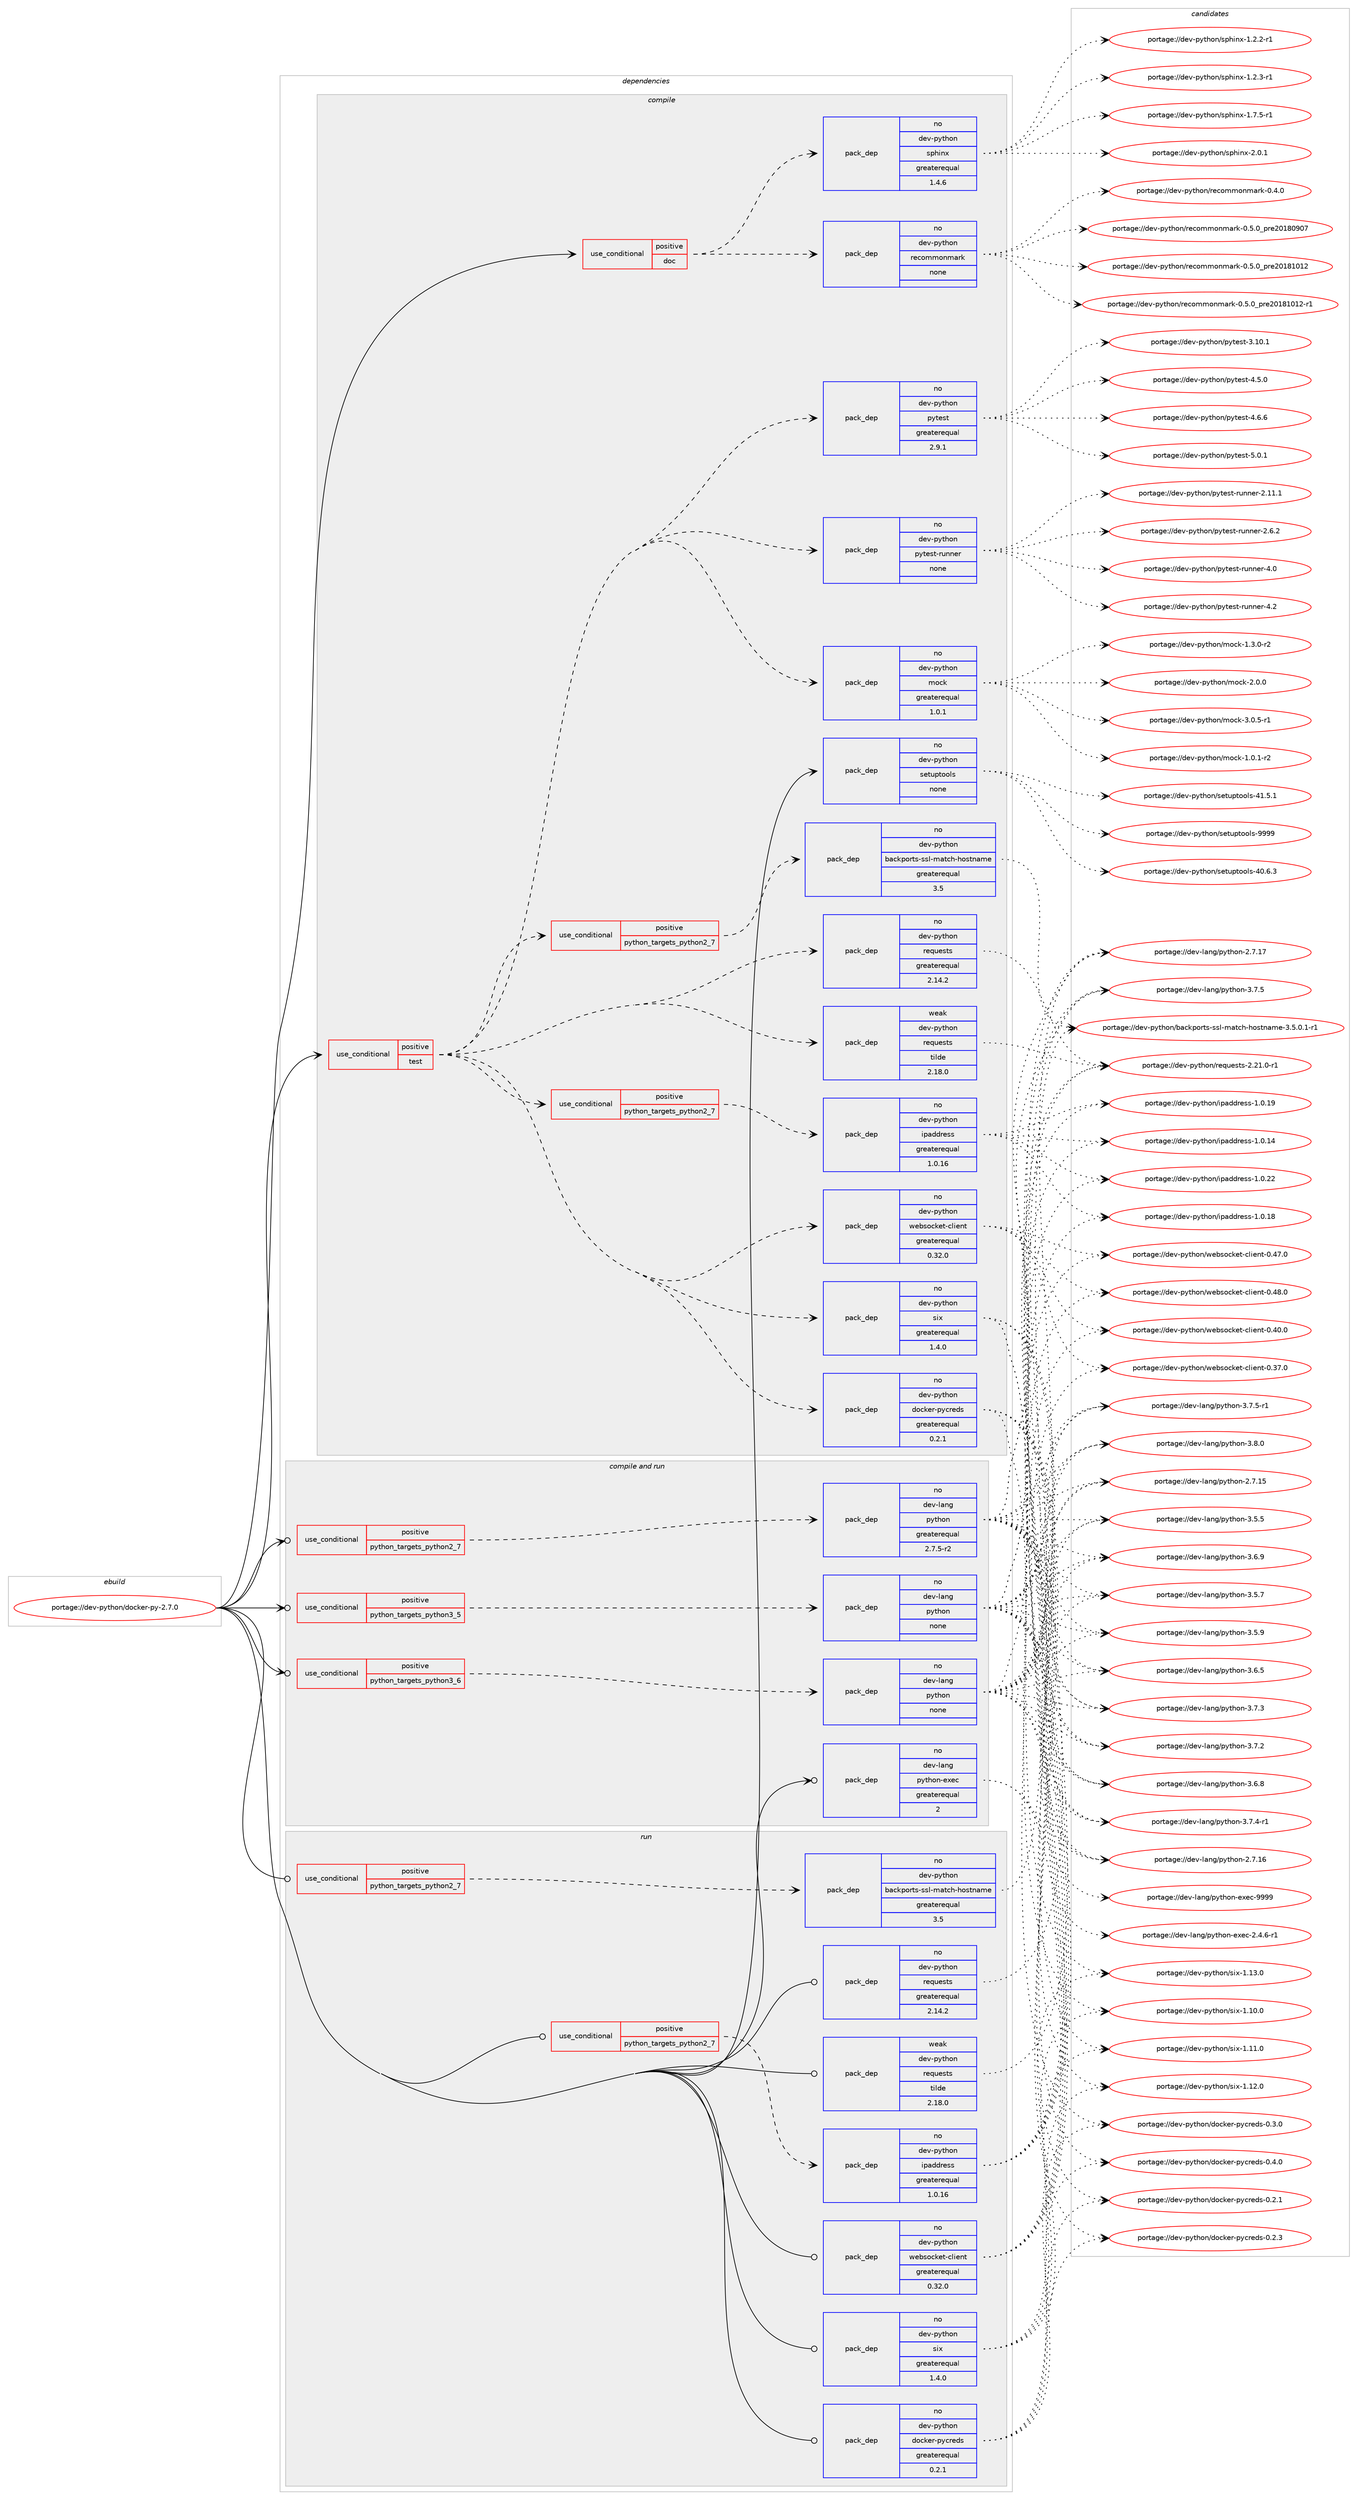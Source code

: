 digraph prolog {

# *************
# Graph options
# *************

newrank=true;
concentrate=true;
compound=true;
graph [rankdir=LR,fontname=Helvetica,fontsize=10,ranksep=1.5];#, ranksep=2.5, nodesep=0.2];
edge  [arrowhead=vee];
node  [fontname=Helvetica,fontsize=10];

# **********
# The ebuild
# **********

subgraph cluster_leftcol {
color=gray;
rank=same;
label=<<i>ebuild</i>>;
id [label="portage://dev-python/docker-py-2.7.0", color=red, width=4, href="../dev-python/docker-py-2.7.0.svg"];
}

# ****************
# The dependencies
# ****************

subgraph cluster_midcol {
color=gray;
label=<<i>dependencies</i>>;
subgraph cluster_compile {
fillcolor="#eeeeee";
style=filled;
label=<<i>compile</i>>;
subgraph cond27898 {
dependency137112 [label=<<TABLE BORDER="0" CELLBORDER="1" CELLSPACING="0" CELLPADDING="4"><TR><TD ROWSPAN="3" CELLPADDING="10">use_conditional</TD></TR><TR><TD>positive</TD></TR><TR><TD>doc</TD></TR></TABLE>>, shape=none, color=red];
subgraph pack105901 {
dependency137113 [label=<<TABLE BORDER="0" CELLBORDER="1" CELLSPACING="0" CELLPADDING="4" WIDTH="220"><TR><TD ROWSPAN="6" CELLPADDING="30">pack_dep</TD></TR><TR><TD WIDTH="110">no</TD></TR><TR><TD>dev-python</TD></TR><TR><TD>recommonmark</TD></TR><TR><TD>none</TD></TR><TR><TD></TD></TR></TABLE>>, shape=none, color=blue];
}
dependency137112:e -> dependency137113:w [weight=20,style="dashed",arrowhead="vee"];
subgraph pack105902 {
dependency137114 [label=<<TABLE BORDER="0" CELLBORDER="1" CELLSPACING="0" CELLPADDING="4" WIDTH="220"><TR><TD ROWSPAN="6" CELLPADDING="30">pack_dep</TD></TR><TR><TD WIDTH="110">no</TD></TR><TR><TD>dev-python</TD></TR><TR><TD>sphinx</TD></TR><TR><TD>greaterequal</TD></TR><TR><TD>1.4.6</TD></TR></TABLE>>, shape=none, color=blue];
}
dependency137112:e -> dependency137114:w [weight=20,style="dashed",arrowhead="vee"];
}
id:e -> dependency137112:w [weight=20,style="solid",arrowhead="vee"];
subgraph cond27899 {
dependency137115 [label=<<TABLE BORDER="0" CELLBORDER="1" CELLSPACING="0" CELLPADDING="4"><TR><TD ROWSPAN="3" CELLPADDING="10">use_conditional</TD></TR><TR><TD>positive</TD></TR><TR><TD>test</TD></TR></TABLE>>, shape=none, color=red];
subgraph pack105903 {
dependency137116 [label=<<TABLE BORDER="0" CELLBORDER="1" CELLSPACING="0" CELLPADDING="4" WIDTH="220"><TR><TD ROWSPAN="6" CELLPADDING="30">pack_dep</TD></TR><TR><TD WIDTH="110">no</TD></TR><TR><TD>dev-python</TD></TR><TR><TD>docker-pycreds</TD></TR><TR><TD>greaterequal</TD></TR><TR><TD>0.2.1</TD></TR></TABLE>>, shape=none, color=blue];
}
dependency137115:e -> dependency137116:w [weight=20,style="dashed",arrowhead="vee"];
subgraph pack105904 {
dependency137117 [label=<<TABLE BORDER="0" CELLBORDER="1" CELLSPACING="0" CELLPADDING="4" WIDTH="220"><TR><TD ROWSPAN="6" CELLPADDING="30">pack_dep</TD></TR><TR><TD WIDTH="110">weak</TD></TR><TR><TD>dev-python</TD></TR><TR><TD>requests</TD></TR><TR><TD>tilde</TD></TR><TR><TD>2.18.0</TD></TR></TABLE>>, shape=none, color=blue];
}
dependency137115:e -> dependency137117:w [weight=20,style="dashed",arrowhead="vee"];
subgraph pack105905 {
dependency137118 [label=<<TABLE BORDER="0" CELLBORDER="1" CELLSPACING="0" CELLPADDING="4" WIDTH="220"><TR><TD ROWSPAN="6" CELLPADDING="30">pack_dep</TD></TR><TR><TD WIDTH="110">no</TD></TR><TR><TD>dev-python</TD></TR><TR><TD>requests</TD></TR><TR><TD>greaterequal</TD></TR><TR><TD>2.14.2</TD></TR></TABLE>>, shape=none, color=blue];
}
dependency137115:e -> dependency137118:w [weight=20,style="dashed",arrowhead="vee"];
subgraph pack105906 {
dependency137119 [label=<<TABLE BORDER="0" CELLBORDER="1" CELLSPACING="0" CELLPADDING="4" WIDTH="220"><TR><TD ROWSPAN="6" CELLPADDING="30">pack_dep</TD></TR><TR><TD WIDTH="110">no</TD></TR><TR><TD>dev-python</TD></TR><TR><TD>six</TD></TR><TR><TD>greaterequal</TD></TR><TR><TD>1.4.0</TD></TR></TABLE>>, shape=none, color=blue];
}
dependency137115:e -> dependency137119:w [weight=20,style="dashed",arrowhead="vee"];
subgraph pack105907 {
dependency137120 [label=<<TABLE BORDER="0" CELLBORDER="1" CELLSPACING="0" CELLPADDING="4" WIDTH="220"><TR><TD ROWSPAN="6" CELLPADDING="30">pack_dep</TD></TR><TR><TD WIDTH="110">no</TD></TR><TR><TD>dev-python</TD></TR><TR><TD>websocket-client</TD></TR><TR><TD>greaterequal</TD></TR><TR><TD>0.32.0</TD></TR></TABLE>>, shape=none, color=blue];
}
dependency137115:e -> dependency137120:w [weight=20,style="dashed",arrowhead="vee"];
subgraph cond27900 {
dependency137121 [label=<<TABLE BORDER="0" CELLBORDER="1" CELLSPACING="0" CELLPADDING="4"><TR><TD ROWSPAN="3" CELLPADDING="10">use_conditional</TD></TR><TR><TD>positive</TD></TR><TR><TD>python_targets_python2_7</TD></TR></TABLE>>, shape=none, color=red];
subgraph pack105908 {
dependency137122 [label=<<TABLE BORDER="0" CELLBORDER="1" CELLSPACING="0" CELLPADDING="4" WIDTH="220"><TR><TD ROWSPAN="6" CELLPADDING="30">pack_dep</TD></TR><TR><TD WIDTH="110">no</TD></TR><TR><TD>dev-python</TD></TR><TR><TD>backports-ssl-match-hostname</TD></TR><TR><TD>greaterequal</TD></TR><TR><TD>3.5</TD></TR></TABLE>>, shape=none, color=blue];
}
dependency137121:e -> dependency137122:w [weight=20,style="dashed",arrowhead="vee"];
}
dependency137115:e -> dependency137121:w [weight=20,style="dashed",arrowhead="vee"];
subgraph cond27901 {
dependency137123 [label=<<TABLE BORDER="0" CELLBORDER="1" CELLSPACING="0" CELLPADDING="4"><TR><TD ROWSPAN="3" CELLPADDING="10">use_conditional</TD></TR><TR><TD>positive</TD></TR><TR><TD>python_targets_python2_7</TD></TR></TABLE>>, shape=none, color=red];
subgraph pack105909 {
dependency137124 [label=<<TABLE BORDER="0" CELLBORDER="1" CELLSPACING="0" CELLPADDING="4" WIDTH="220"><TR><TD ROWSPAN="6" CELLPADDING="30">pack_dep</TD></TR><TR><TD WIDTH="110">no</TD></TR><TR><TD>dev-python</TD></TR><TR><TD>ipaddress</TD></TR><TR><TD>greaterequal</TD></TR><TR><TD>1.0.16</TD></TR></TABLE>>, shape=none, color=blue];
}
dependency137123:e -> dependency137124:w [weight=20,style="dashed",arrowhead="vee"];
}
dependency137115:e -> dependency137123:w [weight=20,style="dashed",arrowhead="vee"];
subgraph pack105910 {
dependency137125 [label=<<TABLE BORDER="0" CELLBORDER="1" CELLSPACING="0" CELLPADDING="4" WIDTH="220"><TR><TD ROWSPAN="6" CELLPADDING="30">pack_dep</TD></TR><TR><TD WIDTH="110">no</TD></TR><TR><TD>dev-python</TD></TR><TR><TD>mock</TD></TR><TR><TD>greaterequal</TD></TR><TR><TD>1.0.1</TD></TR></TABLE>>, shape=none, color=blue];
}
dependency137115:e -> dependency137125:w [weight=20,style="dashed",arrowhead="vee"];
subgraph pack105911 {
dependency137126 [label=<<TABLE BORDER="0" CELLBORDER="1" CELLSPACING="0" CELLPADDING="4" WIDTH="220"><TR><TD ROWSPAN="6" CELLPADDING="30">pack_dep</TD></TR><TR><TD WIDTH="110">no</TD></TR><TR><TD>dev-python</TD></TR><TR><TD>pytest-runner</TD></TR><TR><TD>none</TD></TR><TR><TD></TD></TR></TABLE>>, shape=none, color=blue];
}
dependency137115:e -> dependency137126:w [weight=20,style="dashed",arrowhead="vee"];
subgraph pack105912 {
dependency137127 [label=<<TABLE BORDER="0" CELLBORDER="1" CELLSPACING="0" CELLPADDING="4" WIDTH="220"><TR><TD ROWSPAN="6" CELLPADDING="30">pack_dep</TD></TR><TR><TD WIDTH="110">no</TD></TR><TR><TD>dev-python</TD></TR><TR><TD>pytest</TD></TR><TR><TD>greaterequal</TD></TR><TR><TD>2.9.1</TD></TR></TABLE>>, shape=none, color=blue];
}
dependency137115:e -> dependency137127:w [weight=20,style="dashed",arrowhead="vee"];
}
id:e -> dependency137115:w [weight=20,style="solid",arrowhead="vee"];
subgraph pack105913 {
dependency137128 [label=<<TABLE BORDER="0" CELLBORDER="1" CELLSPACING="0" CELLPADDING="4" WIDTH="220"><TR><TD ROWSPAN="6" CELLPADDING="30">pack_dep</TD></TR><TR><TD WIDTH="110">no</TD></TR><TR><TD>dev-python</TD></TR><TR><TD>setuptools</TD></TR><TR><TD>none</TD></TR><TR><TD></TD></TR></TABLE>>, shape=none, color=blue];
}
id:e -> dependency137128:w [weight=20,style="solid",arrowhead="vee"];
}
subgraph cluster_compileandrun {
fillcolor="#eeeeee";
style=filled;
label=<<i>compile and run</i>>;
subgraph cond27902 {
dependency137129 [label=<<TABLE BORDER="0" CELLBORDER="1" CELLSPACING="0" CELLPADDING="4"><TR><TD ROWSPAN="3" CELLPADDING="10">use_conditional</TD></TR><TR><TD>positive</TD></TR><TR><TD>python_targets_python2_7</TD></TR></TABLE>>, shape=none, color=red];
subgraph pack105914 {
dependency137130 [label=<<TABLE BORDER="0" CELLBORDER="1" CELLSPACING="0" CELLPADDING="4" WIDTH="220"><TR><TD ROWSPAN="6" CELLPADDING="30">pack_dep</TD></TR><TR><TD WIDTH="110">no</TD></TR><TR><TD>dev-lang</TD></TR><TR><TD>python</TD></TR><TR><TD>greaterequal</TD></TR><TR><TD>2.7.5-r2</TD></TR></TABLE>>, shape=none, color=blue];
}
dependency137129:e -> dependency137130:w [weight=20,style="dashed",arrowhead="vee"];
}
id:e -> dependency137129:w [weight=20,style="solid",arrowhead="odotvee"];
subgraph cond27903 {
dependency137131 [label=<<TABLE BORDER="0" CELLBORDER="1" CELLSPACING="0" CELLPADDING="4"><TR><TD ROWSPAN="3" CELLPADDING="10">use_conditional</TD></TR><TR><TD>positive</TD></TR><TR><TD>python_targets_python3_5</TD></TR></TABLE>>, shape=none, color=red];
subgraph pack105915 {
dependency137132 [label=<<TABLE BORDER="0" CELLBORDER="1" CELLSPACING="0" CELLPADDING="4" WIDTH="220"><TR><TD ROWSPAN="6" CELLPADDING="30">pack_dep</TD></TR><TR><TD WIDTH="110">no</TD></TR><TR><TD>dev-lang</TD></TR><TR><TD>python</TD></TR><TR><TD>none</TD></TR><TR><TD></TD></TR></TABLE>>, shape=none, color=blue];
}
dependency137131:e -> dependency137132:w [weight=20,style="dashed",arrowhead="vee"];
}
id:e -> dependency137131:w [weight=20,style="solid",arrowhead="odotvee"];
subgraph cond27904 {
dependency137133 [label=<<TABLE BORDER="0" CELLBORDER="1" CELLSPACING="0" CELLPADDING="4"><TR><TD ROWSPAN="3" CELLPADDING="10">use_conditional</TD></TR><TR><TD>positive</TD></TR><TR><TD>python_targets_python3_6</TD></TR></TABLE>>, shape=none, color=red];
subgraph pack105916 {
dependency137134 [label=<<TABLE BORDER="0" CELLBORDER="1" CELLSPACING="0" CELLPADDING="4" WIDTH="220"><TR><TD ROWSPAN="6" CELLPADDING="30">pack_dep</TD></TR><TR><TD WIDTH="110">no</TD></TR><TR><TD>dev-lang</TD></TR><TR><TD>python</TD></TR><TR><TD>none</TD></TR><TR><TD></TD></TR></TABLE>>, shape=none, color=blue];
}
dependency137133:e -> dependency137134:w [weight=20,style="dashed",arrowhead="vee"];
}
id:e -> dependency137133:w [weight=20,style="solid",arrowhead="odotvee"];
subgraph pack105917 {
dependency137135 [label=<<TABLE BORDER="0" CELLBORDER="1" CELLSPACING="0" CELLPADDING="4" WIDTH="220"><TR><TD ROWSPAN="6" CELLPADDING="30">pack_dep</TD></TR><TR><TD WIDTH="110">no</TD></TR><TR><TD>dev-lang</TD></TR><TR><TD>python-exec</TD></TR><TR><TD>greaterequal</TD></TR><TR><TD>2</TD></TR></TABLE>>, shape=none, color=blue];
}
id:e -> dependency137135:w [weight=20,style="solid",arrowhead="odotvee"];
}
subgraph cluster_run {
fillcolor="#eeeeee";
style=filled;
label=<<i>run</i>>;
subgraph cond27905 {
dependency137136 [label=<<TABLE BORDER="0" CELLBORDER="1" CELLSPACING="0" CELLPADDING="4"><TR><TD ROWSPAN="3" CELLPADDING="10">use_conditional</TD></TR><TR><TD>positive</TD></TR><TR><TD>python_targets_python2_7</TD></TR></TABLE>>, shape=none, color=red];
subgraph pack105918 {
dependency137137 [label=<<TABLE BORDER="0" CELLBORDER="1" CELLSPACING="0" CELLPADDING="4" WIDTH="220"><TR><TD ROWSPAN="6" CELLPADDING="30">pack_dep</TD></TR><TR><TD WIDTH="110">no</TD></TR><TR><TD>dev-python</TD></TR><TR><TD>backports-ssl-match-hostname</TD></TR><TR><TD>greaterequal</TD></TR><TR><TD>3.5</TD></TR></TABLE>>, shape=none, color=blue];
}
dependency137136:e -> dependency137137:w [weight=20,style="dashed",arrowhead="vee"];
}
id:e -> dependency137136:w [weight=20,style="solid",arrowhead="odot"];
subgraph cond27906 {
dependency137138 [label=<<TABLE BORDER="0" CELLBORDER="1" CELLSPACING="0" CELLPADDING="4"><TR><TD ROWSPAN="3" CELLPADDING="10">use_conditional</TD></TR><TR><TD>positive</TD></TR><TR><TD>python_targets_python2_7</TD></TR></TABLE>>, shape=none, color=red];
subgraph pack105919 {
dependency137139 [label=<<TABLE BORDER="0" CELLBORDER="1" CELLSPACING="0" CELLPADDING="4" WIDTH="220"><TR><TD ROWSPAN="6" CELLPADDING="30">pack_dep</TD></TR><TR><TD WIDTH="110">no</TD></TR><TR><TD>dev-python</TD></TR><TR><TD>ipaddress</TD></TR><TR><TD>greaterequal</TD></TR><TR><TD>1.0.16</TD></TR></TABLE>>, shape=none, color=blue];
}
dependency137138:e -> dependency137139:w [weight=20,style="dashed",arrowhead="vee"];
}
id:e -> dependency137138:w [weight=20,style="solid",arrowhead="odot"];
subgraph pack105920 {
dependency137140 [label=<<TABLE BORDER="0" CELLBORDER="1" CELLSPACING="0" CELLPADDING="4" WIDTH="220"><TR><TD ROWSPAN="6" CELLPADDING="30">pack_dep</TD></TR><TR><TD WIDTH="110">no</TD></TR><TR><TD>dev-python</TD></TR><TR><TD>docker-pycreds</TD></TR><TR><TD>greaterequal</TD></TR><TR><TD>0.2.1</TD></TR></TABLE>>, shape=none, color=blue];
}
id:e -> dependency137140:w [weight=20,style="solid",arrowhead="odot"];
subgraph pack105921 {
dependency137141 [label=<<TABLE BORDER="0" CELLBORDER="1" CELLSPACING="0" CELLPADDING="4" WIDTH="220"><TR><TD ROWSPAN="6" CELLPADDING="30">pack_dep</TD></TR><TR><TD WIDTH="110">no</TD></TR><TR><TD>dev-python</TD></TR><TR><TD>requests</TD></TR><TR><TD>greaterequal</TD></TR><TR><TD>2.14.2</TD></TR></TABLE>>, shape=none, color=blue];
}
id:e -> dependency137141:w [weight=20,style="solid",arrowhead="odot"];
subgraph pack105922 {
dependency137142 [label=<<TABLE BORDER="0" CELLBORDER="1" CELLSPACING="0" CELLPADDING="4" WIDTH="220"><TR><TD ROWSPAN="6" CELLPADDING="30">pack_dep</TD></TR><TR><TD WIDTH="110">no</TD></TR><TR><TD>dev-python</TD></TR><TR><TD>six</TD></TR><TR><TD>greaterequal</TD></TR><TR><TD>1.4.0</TD></TR></TABLE>>, shape=none, color=blue];
}
id:e -> dependency137142:w [weight=20,style="solid",arrowhead="odot"];
subgraph pack105923 {
dependency137143 [label=<<TABLE BORDER="0" CELLBORDER="1" CELLSPACING="0" CELLPADDING="4" WIDTH="220"><TR><TD ROWSPAN="6" CELLPADDING="30">pack_dep</TD></TR><TR><TD WIDTH="110">no</TD></TR><TR><TD>dev-python</TD></TR><TR><TD>websocket-client</TD></TR><TR><TD>greaterequal</TD></TR><TR><TD>0.32.0</TD></TR></TABLE>>, shape=none, color=blue];
}
id:e -> dependency137143:w [weight=20,style="solid",arrowhead="odot"];
subgraph pack105924 {
dependency137144 [label=<<TABLE BORDER="0" CELLBORDER="1" CELLSPACING="0" CELLPADDING="4" WIDTH="220"><TR><TD ROWSPAN="6" CELLPADDING="30">pack_dep</TD></TR><TR><TD WIDTH="110">weak</TD></TR><TR><TD>dev-python</TD></TR><TR><TD>requests</TD></TR><TR><TD>tilde</TD></TR><TR><TD>2.18.0</TD></TR></TABLE>>, shape=none, color=blue];
}
id:e -> dependency137144:w [weight=20,style="solid",arrowhead="odot"];
}
}

# **************
# The candidates
# **************

subgraph cluster_choices {
rank=same;
color=gray;
label=<<i>candidates</i>>;

subgraph choice105901 {
color=black;
nodesep=1;
choiceportage10010111845112121116104111110471141019911110910911111010997114107454846524648 [label="portage://dev-python/recommonmark-0.4.0", color=red, width=4,href="../dev-python/recommonmark-0.4.0.svg"];
choiceportage10010111845112121116104111110471141019911110910911111010997114107454846534648951121141015048495648574855 [label="portage://dev-python/recommonmark-0.5.0_pre20180907", color=red, width=4,href="../dev-python/recommonmark-0.5.0_pre20180907.svg"];
choiceportage10010111845112121116104111110471141019911110910911111010997114107454846534648951121141015048495649484950 [label="portage://dev-python/recommonmark-0.5.0_pre20181012", color=red, width=4,href="../dev-python/recommonmark-0.5.0_pre20181012.svg"];
choiceportage100101118451121211161041111104711410199111109109111110109971141074548465346489511211410150484956494849504511449 [label="portage://dev-python/recommonmark-0.5.0_pre20181012-r1", color=red, width=4,href="../dev-python/recommonmark-0.5.0_pre20181012-r1.svg"];
dependency137113:e -> choiceportage10010111845112121116104111110471141019911110910911111010997114107454846524648:w [style=dotted,weight="100"];
dependency137113:e -> choiceportage10010111845112121116104111110471141019911110910911111010997114107454846534648951121141015048495648574855:w [style=dotted,weight="100"];
dependency137113:e -> choiceportage10010111845112121116104111110471141019911110910911111010997114107454846534648951121141015048495649484950:w [style=dotted,weight="100"];
dependency137113:e -> choiceportage100101118451121211161041111104711410199111109109111110109971141074548465346489511211410150484956494849504511449:w [style=dotted,weight="100"];
}
subgraph choice105902 {
color=black;
nodesep=1;
choiceportage10010111845112121116104111110471151121041051101204549465046504511449 [label="portage://dev-python/sphinx-1.2.2-r1", color=red, width=4,href="../dev-python/sphinx-1.2.2-r1.svg"];
choiceportage10010111845112121116104111110471151121041051101204549465046514511449 [label="portage://dev-python/sphinx-1.2.3-r1", color=red, width=4,href="../dev-python/sphinx-1.2.3-r1.svg"];
choiceportage10010111845112121116104111110471151121041051101204549465546534511449 [label="portage://dev-python/sphinx-1.7.5-r1", color=red, width=4,href="../dev-python/sphinx-1.7.5-r1.svg"];
choiceportage1001011184511212111610411111047115112104105110120455046484649 [label="portage://dev-python/sphinx-2.0.1", color=red, width=4,href="../dev-python/sphinx-2.0.1.svg"];
dependency137114:e -> choiceportage10010111845112121116104111110471151121041051101204549465046504511449:w [style=dotted,weight="100"];
dependency137114:e -> choiceportage10010111845112121116104111110471151121041051101204549465046514511449:w [style=dotted,weight="100"];
dependency137114:e -> choiceportage10010111845112121116104111110471151121041051101204549465546534511449:w [style=dotted,weight="100"];
dependency137114:e -> choiceportage1001011184511212111610411111047115112104105110120455046484649:w [style=dotted,weight="100"];
}
subgraph choice105903 {
color=black;
nodesep=1;
choiceportage1001011184511212111610411111047100111991071011144511212199114101100115454846504649 [label="portage://dev-python/docker-pycreds-0.2.1", color=red, width=4,href="../dev-python/docker-pycreds-0.2.1.svg"];
choiceportage1001011184511212111610411111047100111991071011144511212199114101100115454846504651 [label="portage://dev-python/docker-pycreds-0.2.3", color=red, width=4,href="../dev-python/docker-pycreds-0.2.3.svg"];
choiceportage1001011184511212111610411111047100111991071011144511212199114101100115454846514648 [label="portage://dev-python/docker-pycreds-0.3.0", color=red, width=4,href="../dev-python/docker-pycreds-0.3.0.svg"];
choiceportage1001011184511212111610411111047100111991071011144511212199114101100115454846524648 [label="portage://dev-python/docker-pycreds-0.4.0", color=red, width=4,href="../dev-python/docker-pycreds-0.4.0.svg"];
dependency137116:e -> choiceportage1001011184511212111610411111047100111991071011144511212199114101100115454846504649:w [style=dotted,weight="100"];
dependency137116:e -> choiceportage1001011184511212111610411111047100111991071011144511212199114101100115454846504651:w [style=dotted,weight="100"];
dependency137116:e -> choiceportage1001011184511212111610411111047100111991071011144511212199114101100115454846514648:w [style=dotted,weight="100"];
dependency137116:e -> choiceportage1001011184511212111610411111047100111991071011144511212199114101100115454846524648:w [style=dotted,weight="100"];
}
subgraph choice105904 {
color=black;
nodesep=1;
choiceportage1001011184511212111610411111047114101113117101115116115455046504946484511449 [label="portage://dev-python/requests-2.21.0-r1", color=red, width=4,href="../dev-python/requests-2.21.0-r1.svg"];
dependency137117:e -> choiceportage1001011184511212111610411111047114101113117101115116115455046504946484511449:w [style=dotted,weight="100"];
}
subgraph choice105905 {
color=black;
nodesep=1;
choiceportage1001011184511212111610411111047114101113117101115116115455046504946484511449 [label="portage://dev-python/requests-2.21.0-r1", color=red, width=4,href="../dev-python/requests-2.21.0-r1.svg"];
dependency137118:e -> choiceportage1001011184511212111610411111047114101113117101115116115455046504946484511449:w [style=dotted,weight="100"];
}
subgraph choice105906 {
color=black;
nodesep=1;
choiceportage100101118451121211161041111104711510512045494649484648 [label="portage://dev-python/six-1.10.0", color=red, width=4,href="../dev-python/six-1.10.0.svg"];
choiceportage100101118451121211161041111104711510512045494649494648 [label="portage://dev-python/six-1.11.0", color=red, width=4,href="../dev-python/six-1.11.0.svg"];
choiceportage100101118451121211161041111104711510512045494649504648 [label="portage://dev-python/six-1.12.0", color=red, width=4,href="../dev-python/six-1.12.0.svg"];
choiceportage100101118451121211161041111104711510512045494649514648 [label="portage://dev-python/six-1.13.0", color=red, width=4,href="../dev-python/six-1.13.0.svg"];
dependency137119:e -> choiceportage100101118451121211161041111104711510512045494649484648:w [style=dotted,weight="100"];
dependency137119:e -> choiceportage100101118451121211161041111104711510512045494649494648:w [style=dotted,weight="100"];
dependency137119:e -> choiceportage100101118451121211161041111104711510512045494649504648:w [style=dotted,weight="100"];
dependency137119:e -> choiceportage100101118451121211161041111104711510512045494649514648:w [style=dotted,weight="100"];
}
subgraph choice105907 {
color=black;
nodesep=1;
choiceportage10010111845112121116104111110471191019811511199107101116459910810510111011645484651554648 [label="portage://dev-python/websocket-client-0.37.0", color=red, width=4,href="../dev-python/websocket-client-0.37.0.svg"];
choiceportage10010111845112121116104111110471191019811511199107101116459910810510111011645484652484648 [label="portage://dev-python/websocket-client-0.40.0", color=red, width=4,href="../dev-python/websocket-client-0.40.0.svg"];
choiceportage10010111845112121116104111110471191019811511199107101116459910810510111011645484652554648 [label="portage://dev-python/websocket-client-0.47.0", color=red, width=4,href="../dev-python/websocket-client-0.47.0.svg"];
choiceportage10010111845112121116104111110471191019811511199107101116459910810510111011645484652564648 [label="portage://dev-python/websocket-client-0.48.0", color=red, width=4,href="../dev-python/websocket-client-0.48.0.svg"];
dependency137120:e -> choiceportage10010111845112121116104111110471191019811511199107101116459910810510111011645484651554648:w [style=dotted,weight="100"];
dependency137120:e -> choiceportage10010111845112121116104111110471191019811511199107101116459910810510111011645484652484648:w [style=dotted,weight="100"];
dependency137120:e -> choiceportage10010111845112121116104111110471191019811511199107101116459910810510111011645484652554648:w [style=dotted,weight="100"];
dependency137120:e -> choiceportage10010111845112121116104111110471191019811511199107101116459910810510111011645484652564648:w [style=dotted,weight="100"];
}
subgraph choice105908 {
color=black;
nodesep=1;
choiceportage100101118451121211161041111104798979910711211111411611545115115108451099711699104451041111151161109710910145514653464846494511449 [label="portage://dev-python/backports-ssl-match-hostname-3.5.0.1-r1", color=red, width=4,href="../dev-python/backports-ssl-match-hostname-3.5.0.1-r1.svg"];
dependency137122:e -> choiceportage100101118451121211161041111104798979910711211111411611545115115108451099711699104451041111151161109710910145514653464846494511449:w [style=dotted,weight="100"];
}
subgraph choice105909 {
color=black;
nodesep=1;
choiceportage10010111845112121116104111110471051129710010011410111511545494648464952 [label="portage://dev-python/ipaddress-1.0.14", color=red, width=4,href="../dev-python/ipaddress-1.0.14.svg"];
choiceportage10010111845112121116104111110471051129710010011410111511545494648464956 [label="portage://dev-python/ipaddress-1.0.18", color=red, width=4,href="../dev-python/ipaddress-1.0.18.svg"];
choiceportage10010111845112121116104111110471051129710010011410111511545494648464957 [label="portage://dev-python/ipaddress-1.0.19", color=red, width=4,href="../dev-python/ipaddress-1.0.19.svg"];
choiceportage10010111845112121116104111110471051129710010011410111511545494648465050 [label="portage://dev-python/ipaddress-1.0.22", color=red, width=4,href="../dev-python/ipaddress-1.0.22.svg"];
dependency137124:e -> choiceportage10010111845112121116104111110471051129710010011410111511545494648464952:w [style=dotted,weight="100"];
dependency137124:e -> choiceportage10010111845112121116104111110471051129710010011410111511545494648464956:w [style=dotted,weight="100"];
dependency137124:e -> choiceportage10010111845112121116104111110471051129710010011410111511545494648464957:w [style=dotted,weight="100"];
dependency137124:e -> choiceportage10010111845112121116104111110471051129710010011410111511545494648465050:w [style=dotted,weight="100"];
}
subgraph choice105910 {
color=black;
nodesep=1;
choiceportage1001011184511212111610411111047109111991074549464846494511450 [label="portage://dev-python/mock-1.0.1-r2", color=red, width=4,href="../dev-python/mock-1.0.1-r2.svg"];
choiceportage1001011184511212111610411111047109111991074549465146484511450 [label="portage://dev-python/mock-1.3.0-r2", color=red, width=4,href="../dev-python/mock-1.3.0-r2.svg"];
choiceportage100101118451121211161041111104710911199107455046484648 [label="portage://dev-python/mock-2.0.0", color=red, width=4,href="../dev-python/mock-2.0.0.svg"];
choiceportage1001011184511212111610411111047109111991074551464846534511449 [label="portage://dev-python/mock-3.0.5-r1", color=red, width=4,href="../dev-python/mock-3.0.5-r1.svg"];
dependency137125:e -> choiceportage1001011184511212111610411111047109111991074549464846494511450:w [style=dotted,weight="100"];
dependency137125:e -> choiceportage1001011184511212111610411111047109111991074549465146484511450:w [style=dotted,weight="100"];
dependency137125:e -> choiceportage100101118451121211161041111104710911199107455046484648:w [style=dotted,weight="100"];
dependency137125:e -> choiceportage1001011184511212111610411111047109111991074551464846534511449:w [style=dotted,weight="100"];
}
subgraph choice105911 {
color=black;
nodesep=1;
choiceportage10010111845112121116104111110471121211161011151164511411711011010111445504649494649 [label="portage://dev-python/pytest-runner-2.11.1", color=red, width=4,href="../dev-python/pytest-runner-2.11.1.svg"];
choiceportage100101118451121211161041111104711212111610111511645114117110110101114455046544650 [label="portage://dev-python/pytest-runner-2.6.2", color=red, width=4,href="../dev-python/pytest-runner-2.6.2.svg"];
choiceportage10010111845112121116104111110471121211161011151164511411711011010111445524648 [label="portage://dev-python/pytest-runner-4.0", color=red, width=4,href="../dev-python/pytest-runner-4.0.svg"];
choiceportage10010111845112121116104111110471121211161011151164511411711011010111445524650 [label="portage://dev-python/pytest-runner-4.2", color=red, width=4,href="../dev-python/pytest-runner-4.2.svg"];
dependency137126:e -> choiceportage10010111845112121116104111110471121211161011151164511411711011010111445504649494649:w [style=dotted,weight="100"];
dependency137126:e -> choiceportage100101118451121211161041111104711212111610111511645114117110110101114455046544650:w [style=dotted,weight="100"];
dependency137126:e -> choiceportage10010111845112121116104111110471121211161011151164511411711011010111445524648:w [style=dotted,weight="100"];
dependency137126:e -> choiceportage10010111845112121116104111110471121211161011151164511411711011010111445524650:w [style=dotted,weight="100"];
}
subgraph choice105912 {
color=black;
nodesep=1;
choiceportage100101118451121211161041111104711212111610111511645514649484649 [label="portage://dev-python/pytest-3.10.1", color=red, width=4,href="../dev-python/pytest-3.10.1.svg"];
choiceportage1001011184511212111610411111047112121116101115116455246534648 [label="portage://dev-python/pytest-4.5.0", color=red, width=4,href="../dev-python/pytest-4.5.0.svg"];
choiceportage1001011184511212111610411111047112121116101115116455246544654 [label="portage://dev-python/pytest-4.6.6", color=red, width=4,href="../dev-python/pytest-4.6.6.svg"];
choiceportage1001011184511212111610411111047112121116101115116455346484649 [label="portage://dev-python/pytest-5.0.1", color=red, width=4,href="../dev-python/pytest-5.0.1.svg"];
dependency137127:e -> choiceportage100101118451121211161041111104711212111610111511645514649484649:w [style=dotted,weight="100"];
dependency137127:e -> choiceportage1001011184511212111610411111047112121116101115116455246534648:w [style=dotted,weight="100"];
dependency137127:e -> choiceportage1001011184511212111610411111047112121116101115116455246544654:w [style=dotted,weight="100"];
dependency137127:e -> choiceportage1001011184511212111610411111047112121116101115116455346484649:w [style=dotted,weight="100"];
}
subgraph choice105913 {
color=black;
nodesep=1;
choiceportage100101118451121211161041111104711510111611711211611111110811545524846544651 [label="portage://dev-python/setuptools-40.6.3", color=red, width=4,href="../dev-python/setuptools-40.6.3.svg"];
choiceportage100101118451121211161041111104711510111611711211611111110811545524946534649 [label="portage://dev-python/setuptools-41.5.1", color=red, width=4,href="../dev-python/setuptools-41.5.1.svg"];
choiceportage10010111845112121116104111110471151011161171121161111111081154557575757 [label="portage://dev-python/setuptools-9999", color=red, width=4,href="../dev-python/setuptools-9999.svg"];
dependency137128:e -> choiceportage100101118451121211161041111104711510111611711211611111110811545524846544651:w [style=dotted,weight="100"];
dependency137128:e -> choiceportage100101118451121211161041111104711510111611711211611111110811545524946534649:w [style=dotted,weight="100"];
dependency137128:e -> choiceportage10010111845112121116104111110471151011161171121161111111081154557575757:w [style=dotted,weight="100"];
}
subgraph choice105914 {
color=black;
nodesep=1;
choiceportage10010111845108971101034711212111610411111045504655464953 [label="portage://dev-lang/python-2.7.15", color=red, width=4,href="../dev-lang/python-2.7.15.svg"];
choiceportage10010111845108971101034711212111610411111045504655464954 [label="portage://dev-lang/python-2.7.16", color=red, width=4,href="../dev-lang/python-2.7.16.svg"];
choiceportage10010111845108971101034711212111610411111045504655464955 [label="portage://dev-lang/python-2.7.17", color=red, width=4,href="../dev-lang/python-2.7.17.svg"];
choiceportage100101118451089711010347112121116104111110455146534653 [label="portage://dev-lang/python-3.5.5", color=red, width=4,href="../dev-lang/python-3.5.5.svg"];
choiceportage100101118451089711010347112121116104111110455146534655 [label="portage://dev-lang/python-3.5.7", color=red, width=4,href="../dev-lang/python-3.5.7.svg"];
choiceportage100101118451089711010347112121116104111110455146534657 [label="portage://dev-lang/python-3.5.9", color=red, width=4,href="../dev-lang/python-3.5.9.svg"];
choiceportage100101118451089711010347112121116104111110455146544653 [label="portage://dev-lang/python-3.6.5", color=red, width=4,href="../dev-lang/python-3.6.5.svg"];
choiceportage100101118451089711010347112121116104111110455146544656 [label="portage://dev-lang/python-3.6.8", color=red, width=4,href="../dev-lang/python-3.6.8.svg"];
choiceportage100101118451089711010347112121116104111110455146544657 [label="portage://dev-lang/python-3.6.9", color=red, width=4,href="../dev-lang/python-3.6.9.svg"];
choiceportage100101118451089711010347112121116104111110455146554650 [label="portage://dev-lang/python-3.7.2", color=red, width=4,href="../dev-lang/python-3.7.2.svg"];
choiceportage100101118451089711010347112121116104111110455146554651 [label="portage://dev-lang/python-3.7.3", color=red, width=4,href="../dev-lang/python-3.7.3.svg"];
choiceportage1001011184510897110103471121211161041111104551465546524511449 [label="portage://dev-lang/python-3.7.4-r1", color=red, width=4,href="../dev-lang/python-3.7.4-r1.svg"];
choiceportage100101118451089711010347112121116104111110455146554653 [label="portage://dev-lang/python-3.7.5", color=red, width=4,href="../dev-lang/python-3.7.5.svg"];
choiceportage1001011184510897110103471121211161041111104551465546534511449 [label="portage://dev-lang/python-3.7.5-r1", color=red, width=4,href="../dev-lang/python-3.7.5-r1.svg"];
choiceportage100101118451089711010347112121116104111110455146564648 [label="portage://dev-lang/python-3.8.0", color=red, width=4,href="../dev-lang/python-3.8.0.svg"];
dependency137130:e -> choiceportage10010111845108971101034711212111610411111045504655464953:w [style=dotted,weight="100"];
dependency137130:e -> choiceportage10010111845108971101034711212111610411111045504655464954:w [style=dotted,weight="100"];
dependency137130:e -> choiceportage10010111845108971101034711212111610411111045504655464955:w [style=dotted,weight="100"];
dependency137130:e -> choiceportage100101118451089711010347112121116104111110455146534653:w [style=dotted,weight="100"];
dependency137130:e -> choiceportage100101118451089711010347112121116104111110455146534655:w [style=dotted,weight="100"];
dependency137130:e -> choiceportage100101118451089711010347112121116104111110455146534657:w [style=dotted,weight="100"];
dependency137130:e -> choiceportage100101118451089711010347112121116104111110455146544653:w [style=dotted,weight="100"];
dependency137130:e -> choiceportage100101118451089711010347112121116104111110455146544656:w [style=dotted,weight="100"];
dependency137130:e -> choiceportage100101118451089711010347112121116104111110455146544657:w [style=dotted,weight="100"];
dependency137130:e -> choiceportage100101118451089711010347112121116104111110455146554650:w [style=dotted,weight="100"];
dependency137130:e -> choiceportage100101118451089711010347112121116104111110455146554651:w [style=dotted,weight="100"];
dependency137130:e -> choiceportage1001011184510897110103471121211161041111104551465546524511449:w [style=dotted,weight="100"];
dependency137130:e -> choiceportage100101118451089711010347112121116104111110455146554653:w [style=dotted,weight="100"];
dependency137130:e -> choiceportage1001011184510897110103471121211161041111104551465546534511449:w [style=dotted,weight="100"];
dependency137130:e -> choiceportage100101118451089711010347112121116104111110455146564648:w [style=dotted,weight="100"];
}
subgraph choice105915 {
color=black;
nodesep=1;
choiceportage10010111845108971101034711212111610411111045504655464953 [label="portage://dev-lang/python-2.7.15", color=red, width=4,href="../dev-lang/python-2.7.15.svg"];
choiceportage10010111845108971101034711212111610411111045504655464954 [label="portage://dev-lang/python-2.7.16", color=red, width=4,href="../dev-lang/python-2.7.16.svg"];
choiceportage10010111845108971101034711212111610411111045504655464955 [label="portage://dev-lang/python-2.7.17", color=red, width=4,href="../dev-lang/python-2.7.17.svg"];
choiceportage100101118451089711010347112121116104111110455146534653 [label="portage://dev-lang/python-3.5.5", color=red, width=4,href="../dev-lang/python-3.5.5.svg"];
choiceportage100101118451089711010347112121116104111110455146534655 [label="portage://dev-lang/python-3.5.7", color=red, width=4,href="../dev-lang/python-3.5.7.svg"];
choiceportage100101118451089711010347112121116104111110455146534657 [label="portage://dev-lang/python-3.5.9", color=red, width=4,href="../dev-lang/python-3.5.9.svg"];
choiceportage100101118451089711010347112121116104111110455146544653 [label="portage://dev-lang/python-3.6.5", color=red, width=4,href="../dev-lang/python-3.6.5.svg"];
choiceportage100101118451089711010347112121116104111110455146544656 [label="portage://dev-lang/python-3.6.8", color=red, width=4,href="../dev-lang/python-3.6.8.svg"];
choiceportage100101118451089711010347112121116104111110455146544657 [label="portage://dev-lang/python-3.6.9", color=red, width=4,href="../dev-lang/python-3.6.9.svg"];
choiceportage100101118451089711010347112121116104111110455146554650 [label="portage://dev-lang/python-3.7.2", color=red, width=4,href="../dev-lang/python-3.7.2.svg"];
choiceportage100101118451089711010347112121116104111110455146554651 [label="portage://dev-lang/python-3.7.3", color=red, width=4,href="../dev-lang/python-3.7.3.svg"];
choiceportage1001011184510897110103471121211161041111104551465546524511449 [label="portage://dev-lang/python-3.7.4-r1", color=red, width=4,href="../dev-lang/python-3.7.4-r1.svg"];
choiceportage100101118451089711010347112121116104111110455146554653 [label="portage://dev-lang/python-3.7.5", color=red, width=4,href="../dev-lang/python-3.7.5.svg"];
choiceportage1001011184510897110103471121211161041111104551465546534511449 [label="portage://dev-lang/python-3.7.5-r1", color=red, width=4,href="../dev-lang/python-3.7.5-r1.svg"];
choiceportage100101118451089711010347112121116104111110455146564648 [label="portage://dev-lang/python-3.8.0", color=red, width=4,href="../dev-lang/python-3.8.0.svg"];
dependency137132:e -> choiceportage10010111845108971101034711212111610411111045504655464953:w [style=dotted,weight="100"];
dependency137132:e -> choiceportage10010111845108971101034711212111610411111045504655464954:w [style=dotted,weight="100"];
dependency137132:e -> choiceportage10010111845108971101034711212111610411111045504655464955:w [style=dotted,weight="100"];
dependency137132:e -> choiceportage100101118451089711010347112121116104111110455146534653:w [style=dotted,weight="100"];
dependency137132:e -> choiceportage100101118451089711010347112121116104111110455146534655:w [style=dotted,weight="100"];
dependency137132:e -> choiceportage100101118451089711010347112121116104111110455146534657:w [style=dotted,weight="100"];
dependency137132:e -> choiceportage100101118451089711010347112121116104111110455146544653:w [style=dotted,weight="100"];
dependency137132:e -> choiceportage100101118451089711010347112121116104111110455146544656:w [style=dotted,weight="100"];
dependency137132:e -> choiceportage100101118451089711010347112121116104111110455146544657:w [style=dotted,weight="100"];
dependency137132:e -> choiceportage100101118451089711010347112121116104111110455146554650:w [style=dotted,weight="100"];
dependency137132:e -> choiceportage100101118451089711010347112121116104111110455146554651:w [style=dotted,weight="100"];
dependency137132:e -> choiceportage1001011184510897110103471121211161041111104551465546524511449:w [style=dotted,weight="100"];
dependency137132:e -> choiceportage100101118451089711010347112121116104111110455146554653:w [style=dotted,weight="100"];
dependency137132:e -> choiceportage1001011184510897110103471121211161041111104551465546534511449:w [style=dotted,weight="100"];
dependency137132:e -> choiceportage100101118451089711010347112121116104111110455146564648:w [style=dotted,weight="100"];
}
subgraph choice105916 {
color=black;
nodesep=1;
choiceportage10010111845108971101034711212111610411111045504655464953 [label="portage://dev-lang/python-2.7.15", color=red, width=4,href="../dev-lang/python-2.7.15.svg"];
choiceportage10010111845108971101034711212111610411111045504655464954 [label="portage://dev-lang/python-2.7.16", color=red, width=4,href="../dev-lang/python-2.7.16.svg"];
choiceportage10010111845108971101034711212111610411111045504655464955 [label="portage://dev-lang/python-2.7.17", color=red, width=4,href="../dev-lang/python-2.7.17.svg"];
choiceportage100101118451089711010347112121116104111110455146534653 [label="portage://dev-lang/python-3.5.5", color=red, width=4,href="../dev-lang/python-3.5.5.svg"];
choiceportage100101118451089711010347112121116104111110455146534655 [label="portage://dev-lang/python-3.5.7", color=red, width=4,href="../dev-lang/python-3.5.7.svg"];
choiceportage100101118451089711010347112121116104111110455146534657 [label="portage://dev-lang/python-3.5.9", color=red, width=4,href="../dev-lang/python-3.5.9.svg"];
choiceportage100101118451089711010347112121116104111110455146544653 [label="portage://dev-lang/python-3.6.5", color=red, width=4,href="../dev-lang/python-3.6.5.svg"];
choiceportage100101118451089711010347112121116104111110455146544656 [label="portage://dev-lang/python-3.6.8", color=red, width=4,href="../dev-lang/python-3.6.8.svg"];
choiceportage100101118451089711010347112121116104111110455146544657 [label="portage://dev-lang/python-3.6.9", color=red, width=4,href="../dev-lang/python-3.6.9.svg"];
choiceportage100101118451089711010347112121116104111110455146554650 [label="portage://dev-lang/python-3.7.2", color=red, width=4,href="../dev-lang/python-3.7.2.svg"];
choiceportage100101118451089711010347112121116104111110455146554651 [label="portage://dev-lang/python-3.7.3", color=red, width=4,href="../dev-lang/python-3.7.3.svg"];
choiceportage1001011184510897110103471121211161041111104551465546524511449 [label="portage://dev-lang/python-3.7.4-r1", color=red, width=4,href="../dev-lang/python-3.7.4-r1.svg"];
choiceportage100101118451089711010347112121116104111110455146554653 [label="portage://dev-lang/python-3.7.5", color=red, width=4,href="../dev-lang/python-3.7.5.svg"];
choiceportage1001011184510897110103471121211161041111104551465546534511449 [label="portage://dev-lang/python-3.7.5-r1", color=red, width=4,href="../dev-lang/python-3.7.5-r1.svg"];
choiceportage100101118451089711010347112121116104111110455146564648 [label="portage://dev-lang/python-3.8.0", color=red, width=4,href="../dev-lang/python-3.8.0.svg"];
dependency137134:e -> choiceportage10010111845108971101034711212111610411111045504655464953:w [style=dotted,weight="100"];
dependency137134:e -> choiceportage10010111845108971101034711212111610411111045504655464954:w [style=dotted,weight="100"];
dependency137134:e -> choiceportage10010111845108971101034711212111610411111045504655464955:w [style=dotted,weight="100"];
dependency137134:e -> choiceportage100101118451089711010347112121116104111110455146534653:w [style=dotted,weight="100"];
dependency137134:e -> choiceportage100101118451089711010347112121116104111110455146534655:w [style=dotted,weight="100"];
dependency137134:e -> choiceportage100101118451089711010347112121116104111110455146534657:w [style=dotted,weight="100"];
dependency137134:e -> choiceportage100101118451089711010347112121116104111110455146544653:w [style=dotted,weight="100"];
dependency137134:e -> choiceportage100101118451089711010347112121116104111110455146544656:w [style=dotted,weight="100"];
dependency137134:e -> choiceportage100101118451089711010347112121116104111110455146544657:w [style=dotted,weight="100"];
dependency137134:e -> choiceportage100101118451089711010347112121116104111110455146554650:w [style=dotted,weight="100"];
dependency137134:e -> choiceportage100101118451089711010347112121116104111110455146554651:w [style=dotted,weight="100"];
dependency137134:e -> choiceportage1001011184510897110103471121211161041111104551465546524511449:w [style=dotted,weight="100"];
dependency137134:e -> choiceportage100101118451089711010347112121116104111110455146554653:w [style=dotted,weight="100"];
dependency137134:e -> choiceportage1001011184510897110103471121211161041111104551465546534511449:w [style=dotted,weight="100"];
dependency137134:e -> choiceportage100101118451089711010347112121116104111110455146564648:w [style=dotted,weight="100"];
}
subgraph choice105917 {
color=black;
nodesep=1;
choiceportage10010111845108971101034711212111610411111045101120101994550465246544511449 [label="portage://dev-lang/python-exec-2.4.6-r1", color=red, width=4,href="../dev-lang/python-exec-2.4.6-r1.svg"];
choiceportage10010111845108971101034711212111610411111045101120101994557575757 [label="portage://dev-lang/python-exec-9999", color=red, width=4,href="../dev-lang/python-exec-9999.svg"];
dependency137135:e -> choiceportage10010111845108971101034711212111610411111045101120101994550465246544511449:w [style=dotted,weight="100"];
dependency137135:e -> choiceportage10010111845108971101034711212111610411111045101120101994557575757:w [style=dotted,weight="100"];
}
subgraph choice105918 {
color=black;
nodesep=1;
choiceportage100101118451121211161041111104798979910711211111411611545115115108451099711699104451041111151161109710910145514653464846494511449 [label="portage://dev-python/backports-ssl-match-hostname-3.5.0.1-r1", color=red, width=4,href="../dev-python/backports-ssl-match-hostname-3.5.0.1-r1.svg"];
dependency137137:e -> choiceportage100101118451121211161041111104798979910711211111411611545115115108451099711699104451041111151161109710910145514653464846494511449:w [style=dotted,weight="100"];
}
subgraph choice105919 {
color=black;
nodesep=1;
choiceportage10010111845112121116104111110471051129710010011410111511545494648464952 [label="portage://dev-python/ipaddress-1.0.14", color=red, width=4,href="../dev-python/ipaddress-1.0.14.svg"];
choiceportage10010111845112121116104111110471051129710010011410111511545494648464956 [label="portage://dev-python/ipaddress-1.0.18", color=red, width=4,href="../dev-python/ipaddress-1.0.18.svg"];
choiceportage10010111845112121116104111110471051129710010011410111511545494648464957 [label="portage://dev-python/ipaddress-1.0.19", color=red, width=4,href="../dev-python/ipaddress-1.0.19.svg"];
choiceportage10010111845112121116104111110471051129710010011410111511545494648465050 [label="portage://dev-python/ipaddress-1.0.22", color=red, width=4,href="../dev-python/ipaddress-1.0.22.svg"];
dependency137139:e -> choiceportage10010111845112121116104111110471051129710010011410111511545494648464952:w [style=dotted,weight="100"];
dependency137139:e -> choiceportage10010111845112121116104111110471051129710010011410111511545494648464956:w [style=dotted,weight="100"];
dependency137139:e -> choiceportage10010111845112121116104111110471051129710010011410111511545494648464957:w [style=dotted,weight="100"];
dependency137139:e -> choiceportage10010111845112121116104111110471051129710010011410111511545494648465050:w [style=dotted,weight="100"];
}
subgraph choice105920 {
color=black;
nodesep=1;
choiceportage1001011184511212111610411111047100111991071011144511212199114101100115454846504649 [label="portage://dev-python/docker-pycreds-0.2.1", color=red, width=4,href="../dev-python/docker-pycreds-0.2.1.svg"];
choiceportage1001011184511212111610411111047100111991071011144511212199114101100115454846504651 [label="portage://dev-python/docker-pycreds-0.2.3", color=red, width=4,href="../dev-python/docker-pycreds-0.2.3.svg"];
choiceportage1001011184511212111610411111047100111991071011144511212199114101100115454846514648 [label="portage://dev-python/docker-pycreds-0.3.0", color=red, width=4,href="../dev-python/docker-pycreds-0.3.0.svg"];
choiceportage1001011184511212111610411111047100111991071011144511212199114101100115454846524648 [label="portage://dev-python/docker-pycreds-0.4.0", color=red, width=4,href="../dev-python/docker-pycreds-0.4.0.svg"];
dependency137140:e -> choiceportage1001011184511212111610411111047100111991071011144511212199114101100115454846504649:w [style=dotted,weight="100"];
dependency137140:e -> choiceportage1001011184511212111610411111047100111991071011144511212199114101100115454846504651:w [style=dotted,weight="100"];
dependency137140:e -> choiceportage1001011184511212111610411111047100111991071011144511212199114101100115454846514648:w [style=dotted,weight="100"];
dependency137140:e -> choiceportage1001011184511212111610411111047100111991071011144511212199114101100115454846524648:w [style=dotted,weight="100"];
}
subgraph choice105921 {
color=black;
nodesep=1;
choiceportage1001011184511212111610411111047114101113117101115116115455046504946484511449 [label="portage://dev-python/requests-2.21.0-r1", color=red, width=4,href="../dev-python/requests-2.21.0-r1.svg"];
dependency137141:e -> choiceportage1001011184511212111610411111047114101113117101115116115455046504946484511449:w [style=dotted,weight="100"];
}
subgraph choice105922 {
color=black;
nodesep=1;
choiceportage100101118451121211161041111104711510512045494649484648 [label="portage://dev-python/six-1.10.0", color=red, width=4,href="../dev-python/six-1.10.0.svg"];
choiceportage100101118451121211161041111104711510512045494649494648 [label="portage://dev-python/six-1.11.0", color=red, width=4,href="../dev-python/six-1.11.0.svg"];
choiceportage100101118451121211161041111104711510512045494649504648 [label="portage://dev-python/six-1.12.0", color=red, width=4,href="../dev-python/six-1.12.0.svg"];
choiceportage100101118451121211161041111104711510512045494649514648 [label="portage://dev-python/six-1.13.0", color=red, width=4,href="../dev-python/six-1.13.0.svg"];
dependency137142:e -> choiceportage100101118451121211161041111104711510512045494649484648:w [style=dotted,weight="100"];
dependency137142:e -> choiceportage100101118451121211161041111104711510512045494649494648:w [style=dotted,weight="100"];
dependency137142:e -> choiceportage100101118451121211161041111104711510512045494649504648:w [style=dotted,weight="100"];
dependency137142:e -> choiceportage100101118451121211161041111104711510512045494649514648:w [style=dotted,weight="100"];
}
subgraph choice105923 {
color=black;
nodesep=1;
choiceportage10010111845112121116104111110471191019811511199107101116459910810510111011645484651554648 [label="portage://dev-python/websocket-client-0.37.0", color=red, width=4,href="../dev-python/websocket-client-0.37.0.svg"];
choiceportage10010111845112121116104111110471191019811511199107101116459910810510111011645484652484648 [label="portage://dev-python/websocket-client-0.40.0", color=red, width=4,href="../dev-python/websocket-client-0.40.0.svg"];
choiceportage10010111845112121116104111110471191019811511199107101116459910810510111011645484652554648 [label="portage://dev-python/websocket-client-0.47.0", color=red, width=4,href="../dev-python/websocket-client-0.47.0.svg"];
choiceportage10010111845112121116104111110471191019811511199107101116459910810510111011645484652564648 [label="portage://dev-python/websocket-client-0.48.0", color=red, width=4,href="../dev-python/websocket-client-0.48.0.svg"];
dependency137143:e -> choiceportage10010111845112121116104111110471191019811511199107101116459910810510111011645484651554648:w [style=dotted,weight="100"];
dependency137143:e -> choiceportage10010111845112121116104111110471191019811511199107101116459910810510111011645484652484648:w [style=dotted,weight="100"];
dependency137143:e -> choiceportage10010111845112121116104111110471191019811511199107101116459910810510111011645484652554648:w [style=dotted,weight="100"];
dependency137143:e -> choiceportage10010111845112121116104111110471191019811511199107101116459910810510111011645484652564648:w [style=dotted,weight="100"];
}
subgraph choice105924 {
color=black;
nodesep=1;
choiceportage1001011184511212111610411111047114101113117101115116115455046504946484511449 [label="portage://dev-python/requests-2.21.0-r1", color=red, width=4,href="../dev-python/requests-2.21.0-r1.svg"];
dependency137144:e -> choiceportage1001011184511212111610411111047114101113117101115116115455046504946484511449:w [style=dotted,weight="100"];
}
}

}
